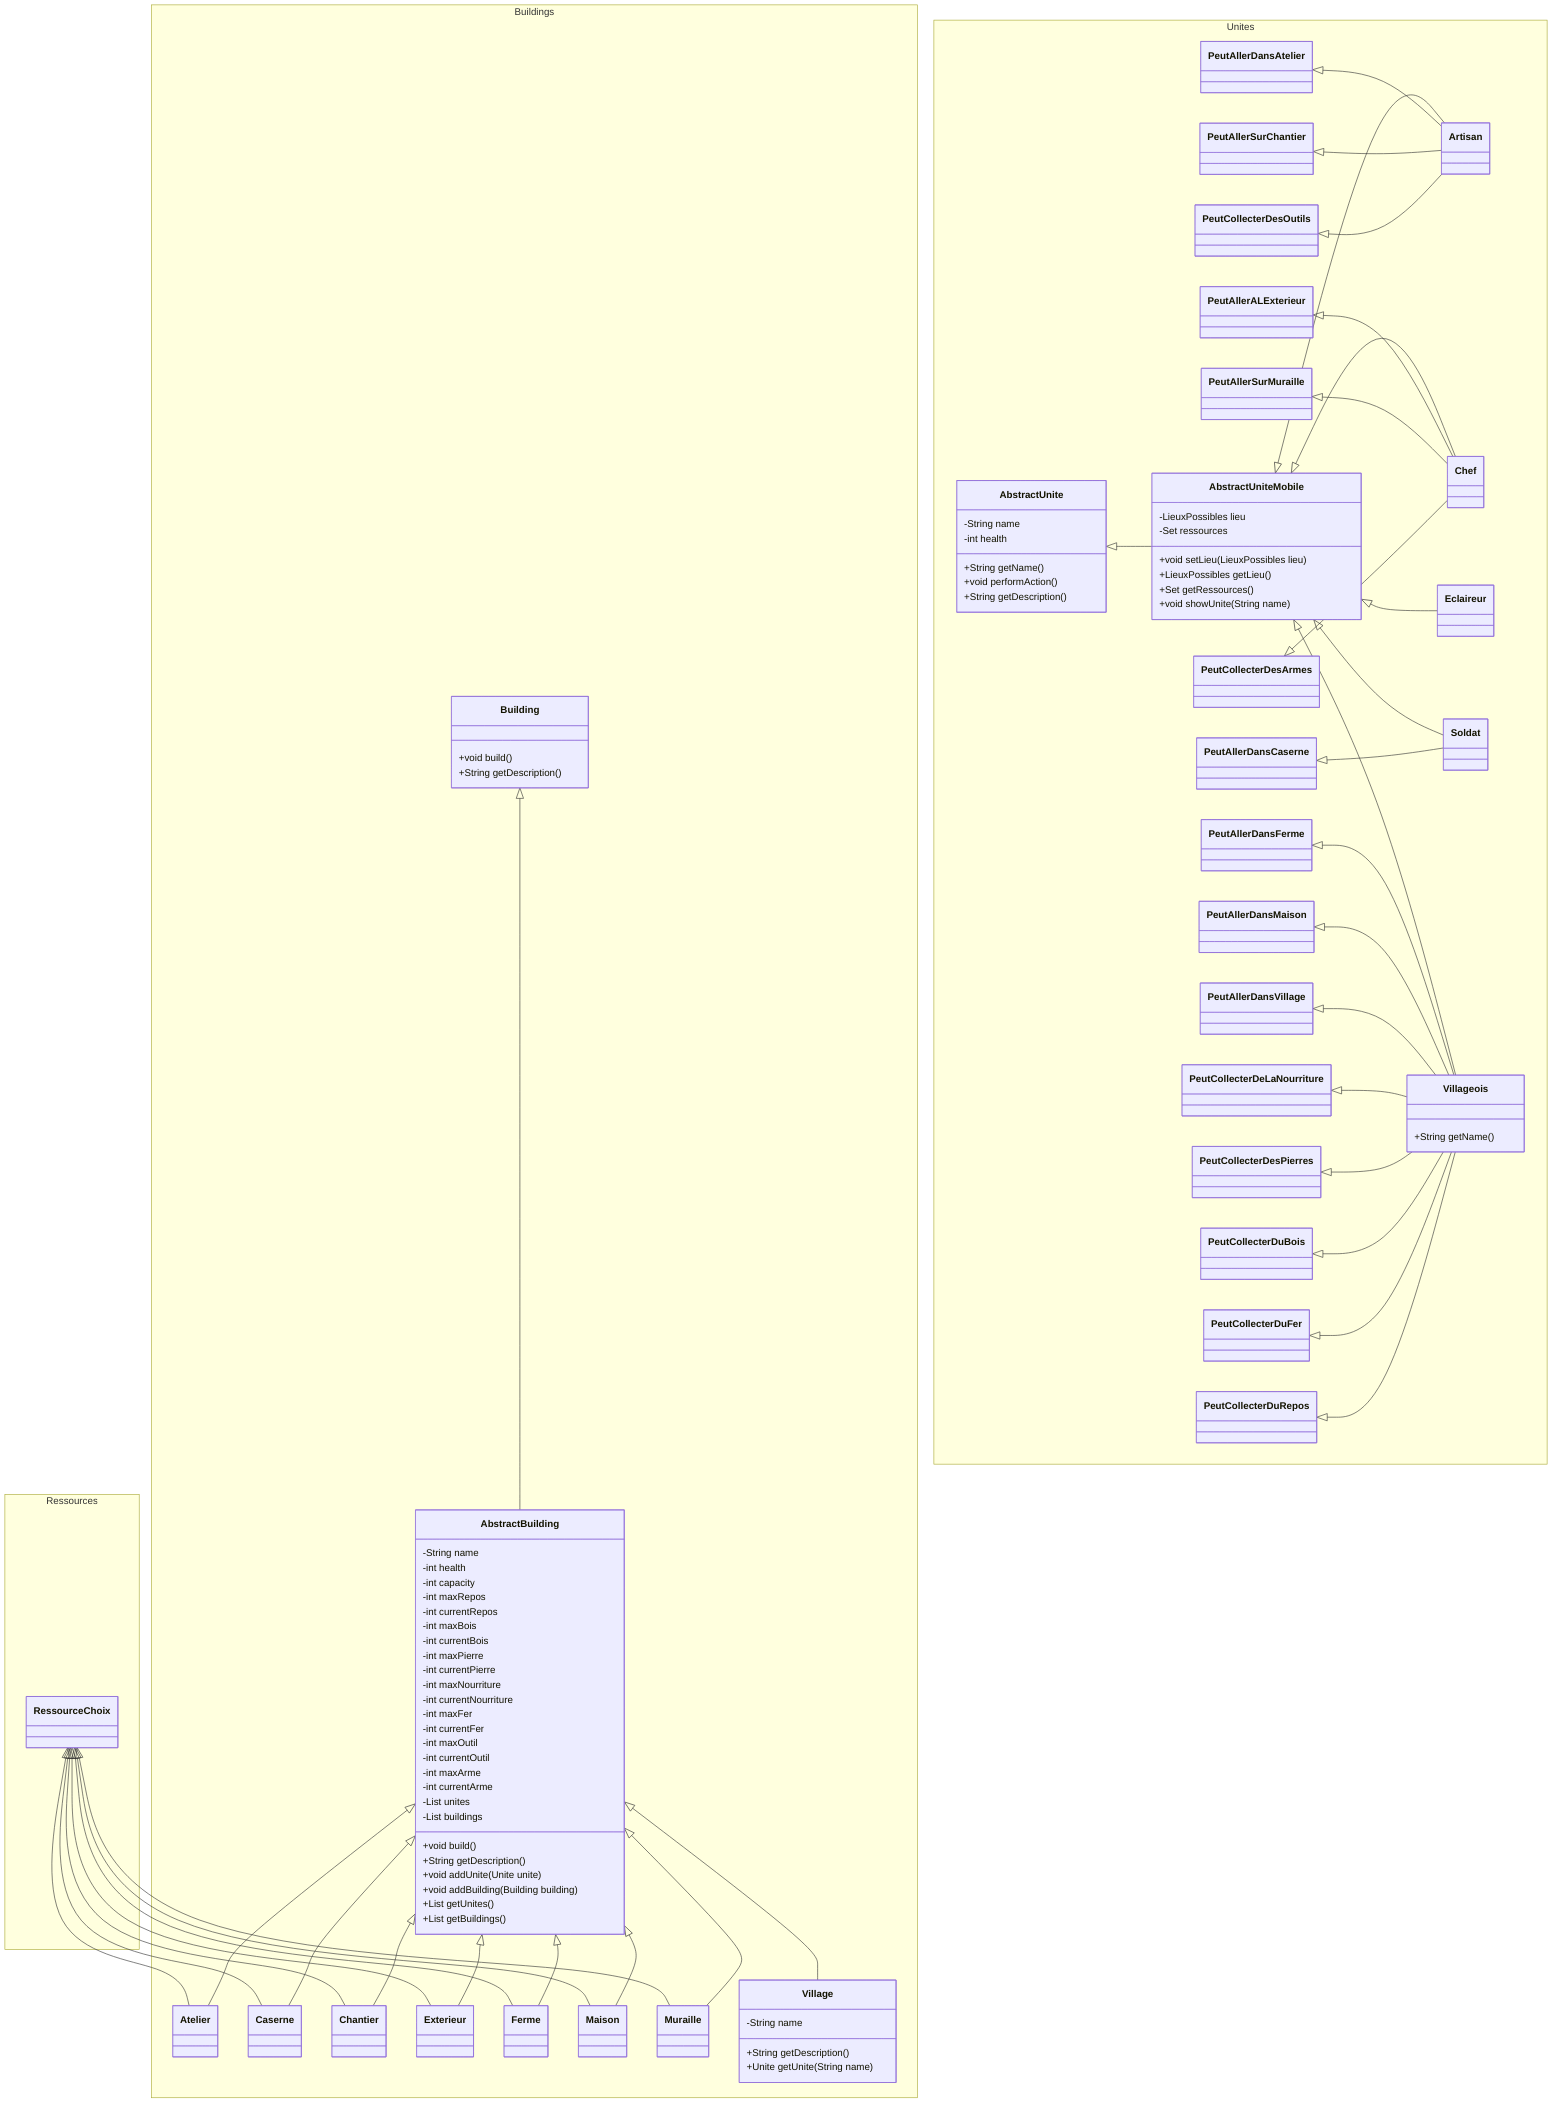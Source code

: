 classDiagram
    direction TB
    namespace Buildings {
        class AbstractBuilding {
            -String name
            -int health
            -int capacity
            -int maxRepos
            -int currentRepos
            -int maxBois
            -int currentBois
            -int maxPierre
            -int currentPierre
            -int maxNourriture
            -int currentNourriture
            -int maxFer
            -int currentFer
            -int maxOutil
            -int currentOutil
            -int maxArme
            -int currentArme
            -List<Unite> unites
            -List<Building> buildings
            +void build()
            +String getDescription()
            +void addUnite(Unite unite)
            +void addBuilding(Building building)
            +List<Unite> getUnites()
            +List<Building> getBuildings()
        }

        class Atelier {
        }

        class Caserne {
        }

        class Chantier {
        }

        class Exterieur {
        }

        class Ferme {
        }

        class Maison {
        }

        class Muraille {
        }

        class Village {
            -String name
            +String getDescription()
            +Unite getUnite(String name)
        }
        class Building {
            +void build()
            +String getDescription()
        }
    }

namespace Unites {
    class AbstractUnite {
        -String name
        -int health
        +String getName()
        +void performAction()
        +String getDescription()
    }

    class AbstractUniteMobile {
        -LieuxPossibles lieu
        -Set<RessourcesPossibles> ressources
        +void setLieu(LieuxPossibles lieu)
        +LieuxPossibles getLieu()
        +Set<RessourcesPossibles> getRessources()
        +void showUnite(String name)
    }

    class Artisan {
    }

    class Chef {
    }

    class Eclaireur {
    }

    class Soldat {
    }

    class Villageois {
        +String getName()
    }
    class PeutAllerALExterieur {
    }

    class PeutAllerDansAtelier {
    }

    class PeutAllerDansCaserne {
    }

    class PeutAllerDansFerme {
    }

    class PeutAllerDansMaison {
    }

    class PeutAllerDansVillage {
    }

    class PeutAllerSurChantier {
    }

    class PeutAllerSurMuraille {
    }

    class PeutCollecterDeLaNourriture {
    }

    class PeutCollecterDesArmes {
    }

    class PeutCollecterDesOutils {
    }

    class PeutCollecterDesPierres {
    }

    class PeutCollecterDuBois {
    }

    class PeutCollecterDuFer {
    }

    class PeutCollecterDuRepos {
    }
}

namespace Ressources {
    class RessourceChoix {
    }

}






    AbstractBuilding <|-- Atelier
    AbstractBuilding <|-- Caserne
    AbstractBuilding <|-- Chantier
    AbstractBuilding <|-- Exterieur
    AbstractBuilding <|-- Ferme
    AbstractBuilding <|-- Maison
    AbstractBuilding <|-- Muraille
    AbstractBuilding <|-- Village

    AbstractUnite <|-- AbstractUniteMobile
    AbstractUniteMobile <|-- Artisan
    AbstractUniteMobile <|-- Chef
    AbstractUniteMobile <|-- Eclaireur
    AbstractUniteMobile <|-- Soldat
    AbstractUniteMobile <|-- Villageois

    Building <|-- AbstractBuilding
    RessourceChoix <|-- Atelier
    RessourceChoix <|-- Caserne
    RessourceChoix <|-- Chantier
    RessourceChoix <|-- Exterieur
    RessourceChoix <|-- Ferme
    RessourceChoix <|-- Maison
    RessourceChoix <|-- Muraille

    PeutAllerALExterieur <|-- Chef
    PeutAllerDansAtelier <|-- Artisan
    PeutAllerDansCaserne <|-- Soldat
    PeutAllerDansFerme <|-- Villageois
    PeutAllerDansMaison <|-- Villageois
    PeutAllerDansVillage <|-- Villageois
    PeutAllerSurChantier <|-- Artisan
    PeutAllerSurMuraille <|-- Chef
    PeutCollecterDeLaNourriture <|-- Villageois
    PeutCollecterDesArmes <|-- Chef
    PeutCollecterDesOutils <|-- Artisan
    PeutCollecterDesPierres <|-- Villageois
    PeutCollecterDuBois <|-- Villageois
    PeutCollecterDuFer <|-- Villageois
    PeutCollecterDuRepos <|-- Villageois